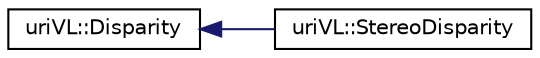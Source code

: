 digraph "Graphical Class Hierarchy"
{
  edge [fontname="Helvetica",fontsize="10",labelfontname="Helvetica",labelfontsize="10"];
  node [fontname="Helvetica",fontsize="10",shape=record];
  rankdir="LR";
  Node1 [label="uriVL::Disparity",height=0.2,width=0.4,color="black", fillcolor="white", style="filled",URL="$classuriVL_1_1Disparity.html",tooltip="Generic class for all sort of disparities (stereo, motion in particular). "];
  Node1 -> Node2 [dir="back",color="midnightblue",fontsize="10",style="solid",fontname="Helvetica"];
  Node2 [label="uriVL::StereoDisparity",height=0.2,width=0.4,color="black", fillcolor="white", style="filled",URL="$classuriVL_1_1StereoDisparity.html",tooltip="A StereoDisparity is established between two static cameras. "];
}

